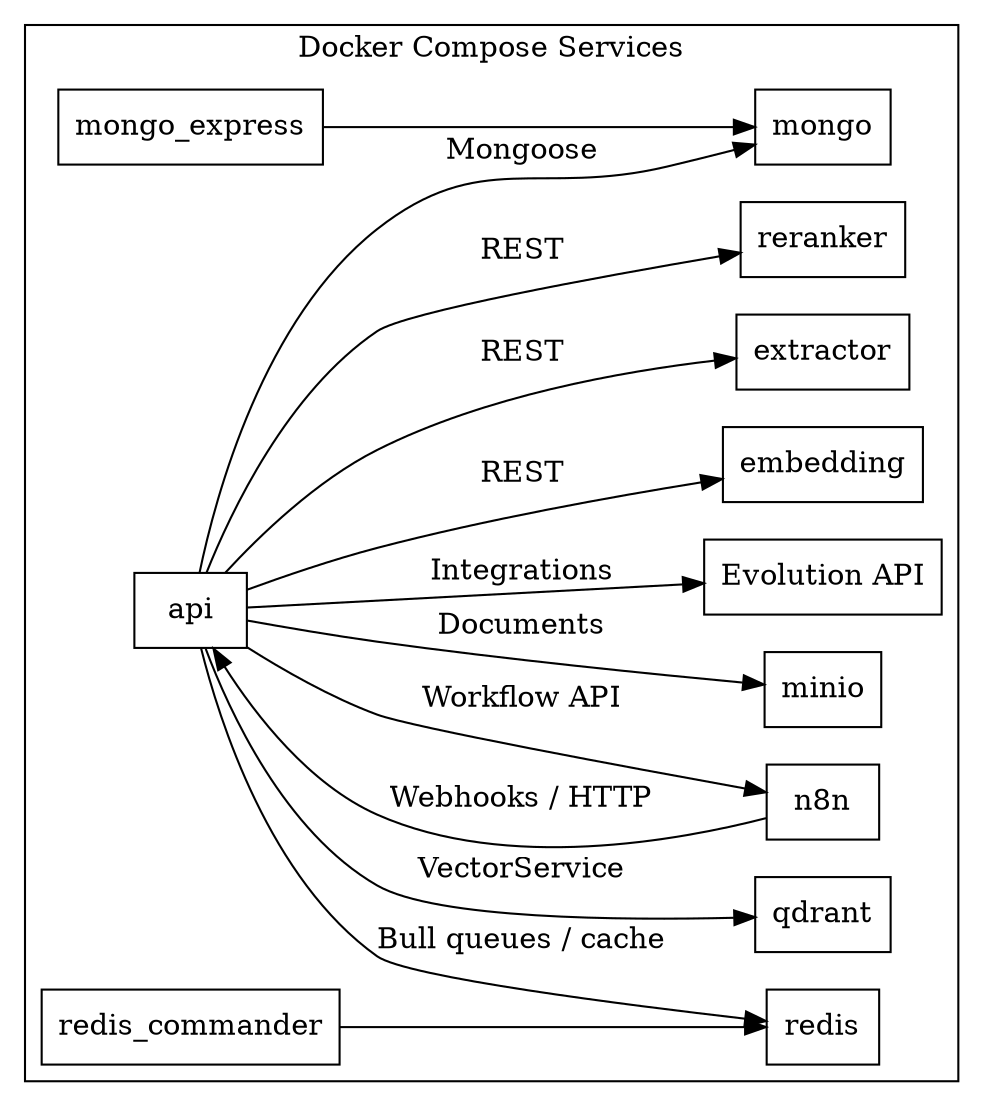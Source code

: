 digraph architecture {
    rankdir=LR;
    node [shape=box];

    subgraph cluster_containers {
        label="Docker Compose Services";
        api;
        embedding;
        extractor;
        reranker;
        n8n;
        qdrant;
        mongo;
        redis;
        minio;
        evolution_api [label="Evolution API"];
        redis_commander;
        mongo_express;
    }

    api -> mongo           [label="Mongoose"];
    api -> redis           [label="Bull queues / cache"];
    api -> qdrant          [label="VectorService"];
    api -> minio           [label="Documents"];
    api -> embedding       [label="REST"];
    api -> extractor       [label="REST"];
    api -> reranker        [label="REST"];
    api -> n8n             [label="Workflow API"];
    api -> evolution_api   [label="Integrations"];
    n8n -> api             [label="Webhooks / HTTP"];
    redis_commander -> redis;
    mongo_express -> mongo;
}
